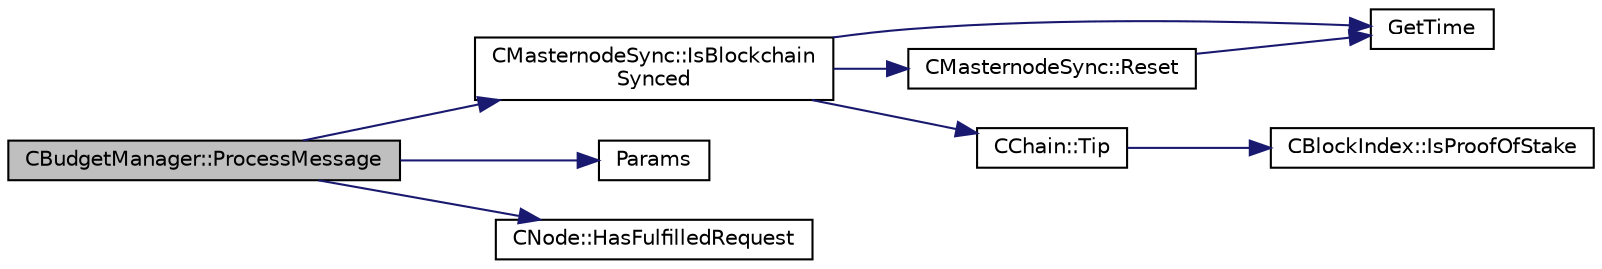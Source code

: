 digraph "CBudgetManager::ProcessMessage"
{
  edge [fontname="Helvetica",fontsize="10",labelfontname="Helvetica",labelfontsize="10"];
  node [fontname="Helvetica",fontsize="10",shape=record];
  rankdir="LR";
  Node202 [label="CBudgetManager::ProcessMessage",height=0.2,width=0.4,color="black", fillcolor="grey75", style="filled", fontcolor="black"];
  Node202 -> Node203 [color="midnightblue",fontsize="10",style="solid",fontname="Helvetica"];
  Node203 [label="CMasternodeSync::IsBlockchain\lSynced",height=0.2,width=0.4,color="black", fillcolor="white", style="filled",URL="$class_c_masternode_sync.html#a222b31867c8dd473a21ed4d2841ad477"];
  Node203 -> Node204 [color="midnightblue",fontsize="10",style="solid",fontname="Helvetica"];
  Node204 [label="GetTime",height=0.2,width=0.4,color="black", fillcolor="white", style="filled",URL="$utiltime_8cpp.html#a46fac5fba8ba905b5f9acb364f5d8c6f",tooltip="For unit testing. "];
  Node203 -> Node205 [color="midnightblue",fontsize="10",style="solid",fontname="Helvetica"];
  Node205 [label="CMasternodeSync::Reset",height=0.2,width=0.4,color="black", fillcolor="white", style="filled",URL="$class_c_masternode_sync.html#a10c27866eb1d20c317a34fbde3fe1ef3"];
  Node205 -> Node204 [color="midnightblue",fontsize="10",style="solid",fontname="Helvetica"];
  Node203 -> Node206 [color="midnightblue",fontsize="10",style="solid",fontname="Helvetica"];
  Node206 [label="CChain::Tip",height=0.2,width=0.4,color="black", fillcolor="white", style="filled",URL="$class_c_chain.html#a40ccefec14f8f3195c08c827af8cf412",tooltip="Returns the index entry for the tip of this chain, or NULL if none. "];
  Node206 -> Node207 [color="midnightblue",fontsize="10",style="solid",fontname="Helvetica"];
  Node207 [label="CBlockIndex::IsProofOfStake",height=0.2,width=0.4,color="black", fillcolor="white", style="filled",URL="$class_c_block_index.html#a2438a891e9d43821c0d99e1bdac56fde"];
  Node202 -> Node208 [color="midnightblue",fontsize="10",style="solid",fontname="Helvetica"];
  Node208 [label="Params",height=0.2,width=0.4,color="black", fillcolor="white", style="filled",URL="$chainparams_8cpp.html#ace5c5b706d71a324a417dd2db394fd4a",tooltip="Return the currently selected parameters. "];
  Node202 -> Node209 [color="midnightblue",fontsize="10",style="solid",fontname="Helvetica"];
  Node209 [label="CNode::HasFulfilledRequest",height=0.2,width=0.4,color="black", fillcolor="white", style="filled",URL="$class_c_node.html#ae94af0e82ca84242e420fc53debe6f25"];
}
